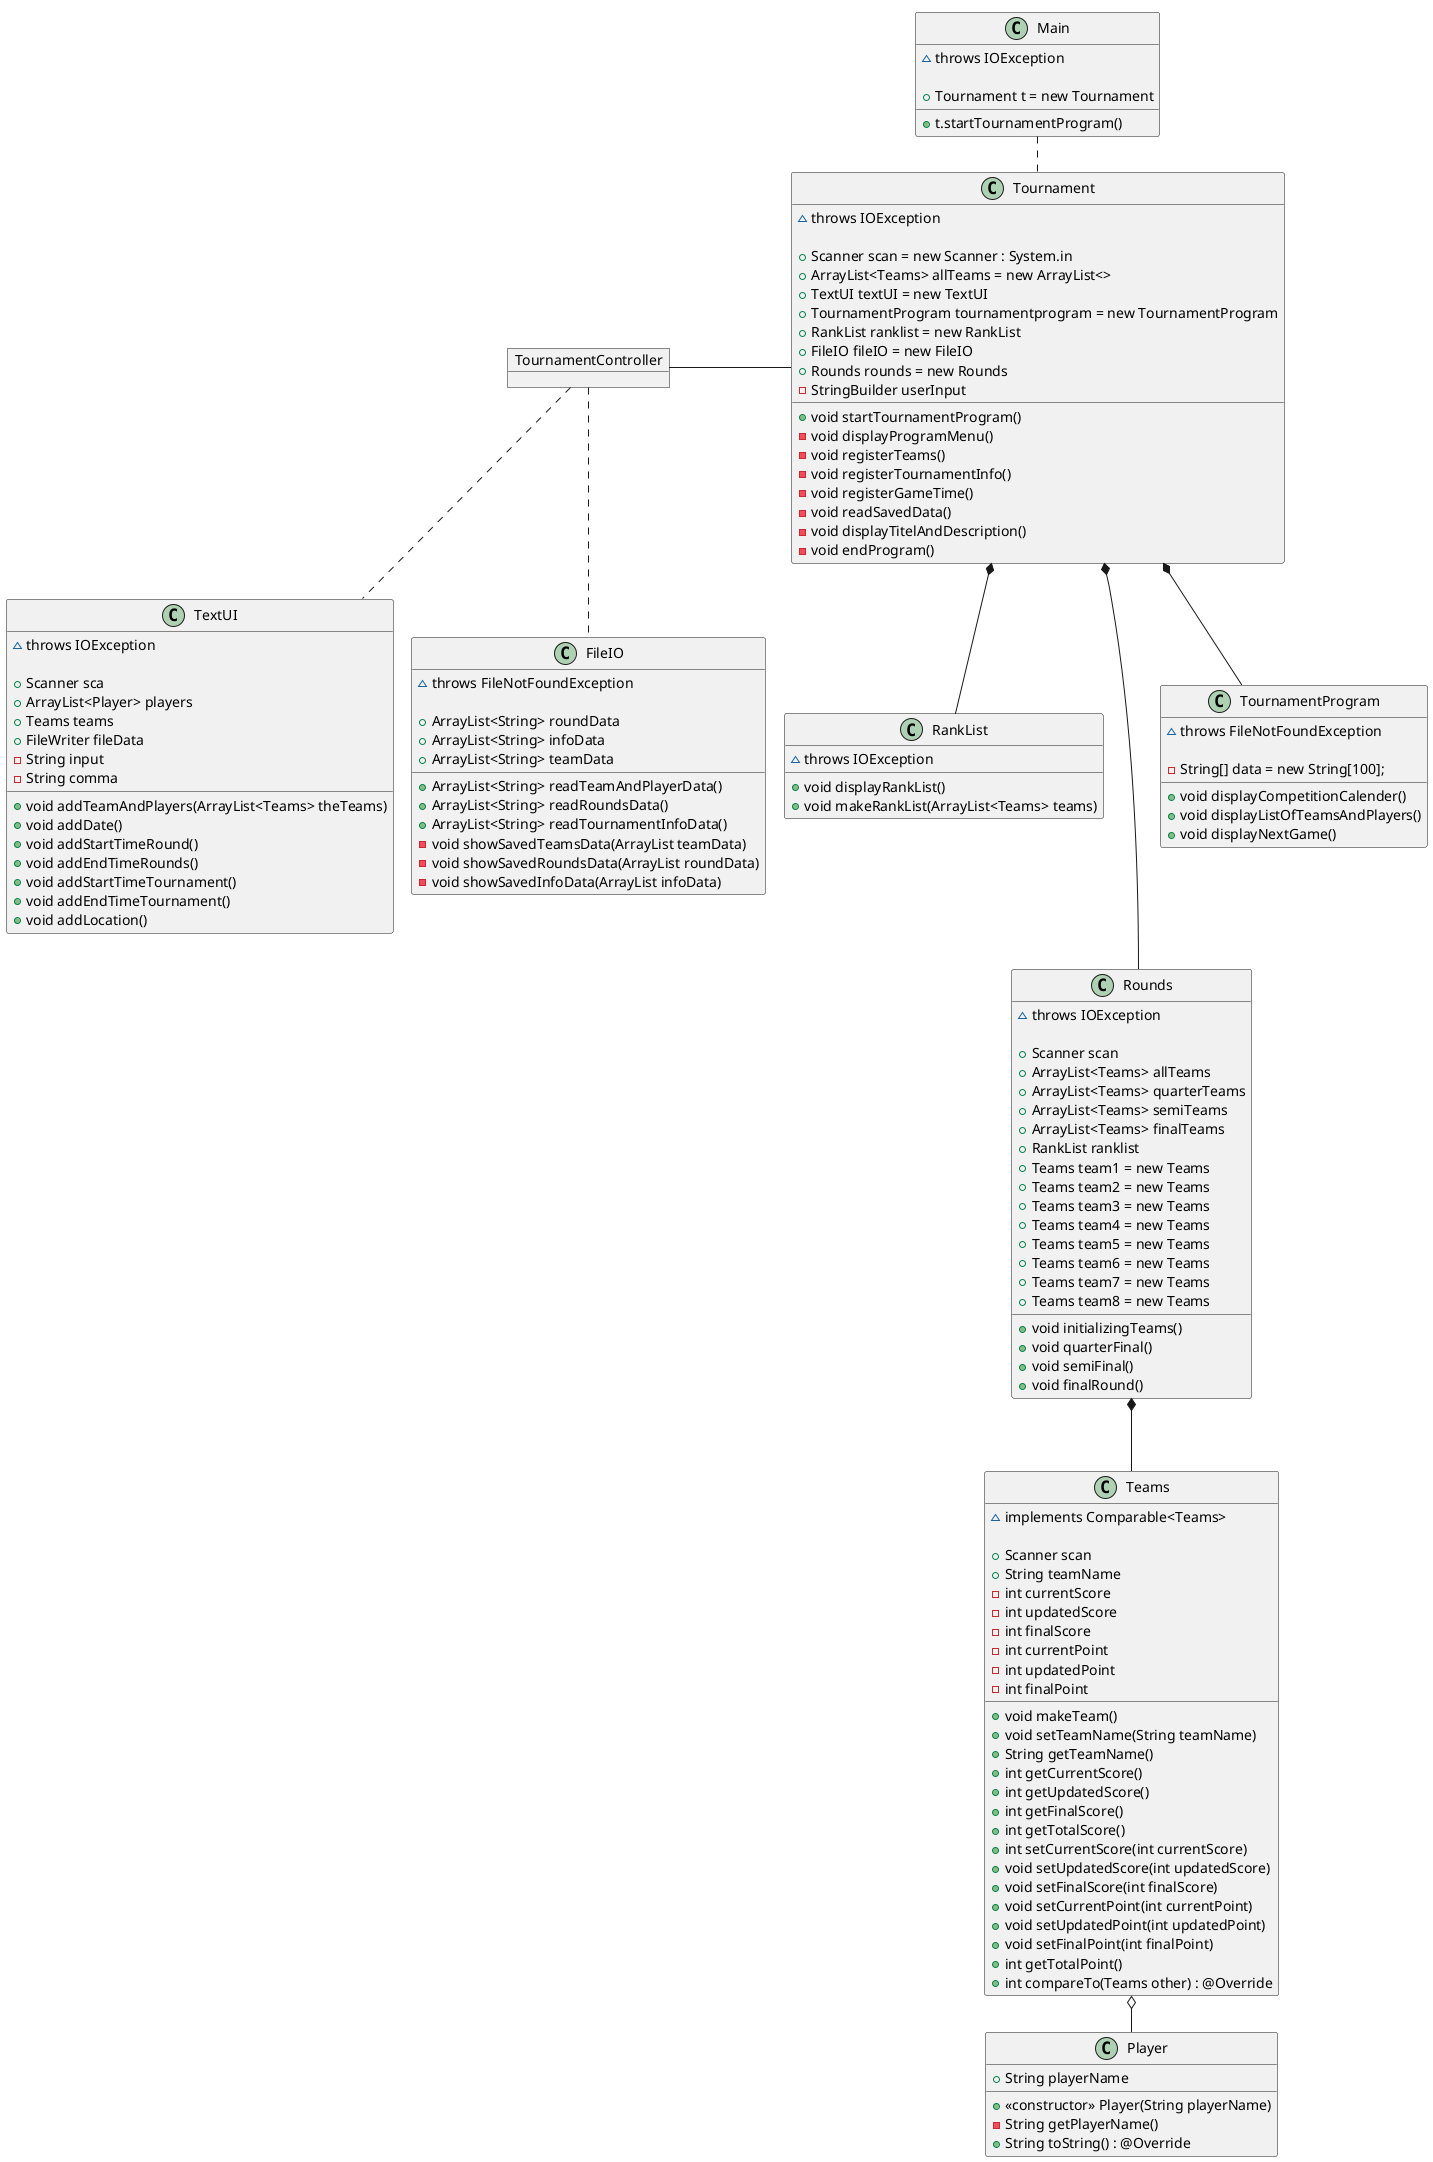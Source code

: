 @startuml
!pragma layout smetana
'https://plantuml.com/class-diagram

Object TournamentController
Main .. Tournament

TournamentController .. TextUI
TournamentController - Tournament
TournamentController .. FileIO

Tournament *-- RankList
Tournament *--- Rounds
Tournament *-- TournamentProgram

Rounds *--- Teams
Teams o-- Player

'FIELDS AND METHODS'
Class Main {
~ throws IOException

'fields'
+ Tournament t = new Tournament

'methods'
+ t.startTournamentProgram()
}

Class TextUI {
~ throws IOException

'fields'
+ Scanner sca
+ ArrayList<Player> players
+ Teams teams
+ FileWriter fileData
- String input
- String comma

'methods'
+ void addTeamAndPlayers(ArrayList<Teams> theTeams)
+ void addDate()
+ void addStartTimeRound()
+ void addEndTimeRounds()
+ void addStartTimeTournament()
+ void addEndTimeTournament()
+ void addLocation()
}

Class FileIO {
~ throws FileNotFoundException

'fields'
+ ArrayList<String> roundData
+ ArrayList<String> infoData
+ ArrayList<String> teamData

'methods'
+ ArrayList<String> readTeamAndPlayerData()
+ ArrayList<String> readRoundsData()
+ ArrayList<String> readTournamentInfoData()
- void showSavedTeamsData(ArrayList teamData)
- void showSavedRoundsData(ArrayList roundData)
- void showSavedInfoData(ArrayList infoData)
}

Class Tournament {
~ throws IOException

'fields'
+ Scanner scan = new Scanner : System.in
+ ArrayList<Teams> allTeams = new ArrayList<>
+ TextUI textUI = new TextUI
+ TournamentProgram tournamentprogram = new TournamentProgram
+ RankList ranklist = new RankList
+ FileIO fileIO = new FileIO
+ Rounds rounds = new Rounds
- StringBuilder userInput

'methods'
+ void startTournamentProgram()
- void displayProgramMenu()
- void registerTeams()
- void registerTournamentInfo()
- void registerGameTime()
- void readSavedData()
- void displayTitelAndDescription()
- void endProgram()
}

Class TournamentProgram {
~ throws FileNotFoundException

'fields'
- String[] data = new String[100];

'methods'
+ void displayCompetitionCalender()
+ void displayListOfTeamsAndPlayers()
+ void displayNextGame()
}

Class Rounds {
~ throws IOException

'fields'
+ Scanner scan
+ ArrayList<Teams> allTeams
+ ArrayList<Teams> quarterTeams
+ ArrayList<Teams> semiTeams
+ ArrayList<Teams> finalTeams
+ RankList ranklist
+ Teams team1 = new Teams
+ Teams team2 = new Teams
+ Teams team3 = new Teams
+ Teams team4 = new Teams
+ Teams team5 = new Teams
+ Teams team6 = new Teams
+ Teams team7 = new Teams
+ Teams team8 = new Teams

'methods'
+ void initializingTeams()
+ void quarterFinal()
+ void semiFinal()
+ void finalRound()
}

Class RankList {
~ throws IOException
'fields'

'methods'
+ void displayRankList()
+ void makeRankList(ArrayList<Teams> teams)
}

Class Player {
'fields'
+ String playerName

'methods'
+ <<constructor>> Player(String playerName)
- String getPlayerName()
+ String toString() : @Override
}

Class Teams {
~ implements Comparable<Teams>

'fields'
+ Scanner scan
+ String teamName
- int currentScore
- int updatedScore
- int finalScore
- int currentPoint
- int updatedPoint
- int finalPoint

'methods'
+ void makeTeam()
+ void setTeamName(String teamName)
+ String getTeamName()
+ int getCurrentScore()
+ int getUpdatedScore()
+ int getFinalScore()
+ int getTotalScore()
+ int setCurrentScore(int currentScore)
+ void setUpdatedScore(int updatedScore)
+ void setFinalScore(int finalScore)
+ void setCurrentPoint(int currentPoint)
+ void setUpdatedPoint(int updatedPoint)
+ void setFinalPoint(int finalPoint)
+ int getTotalPoint()
+ int compareTo(Teams other) : @Override
}


@enduml